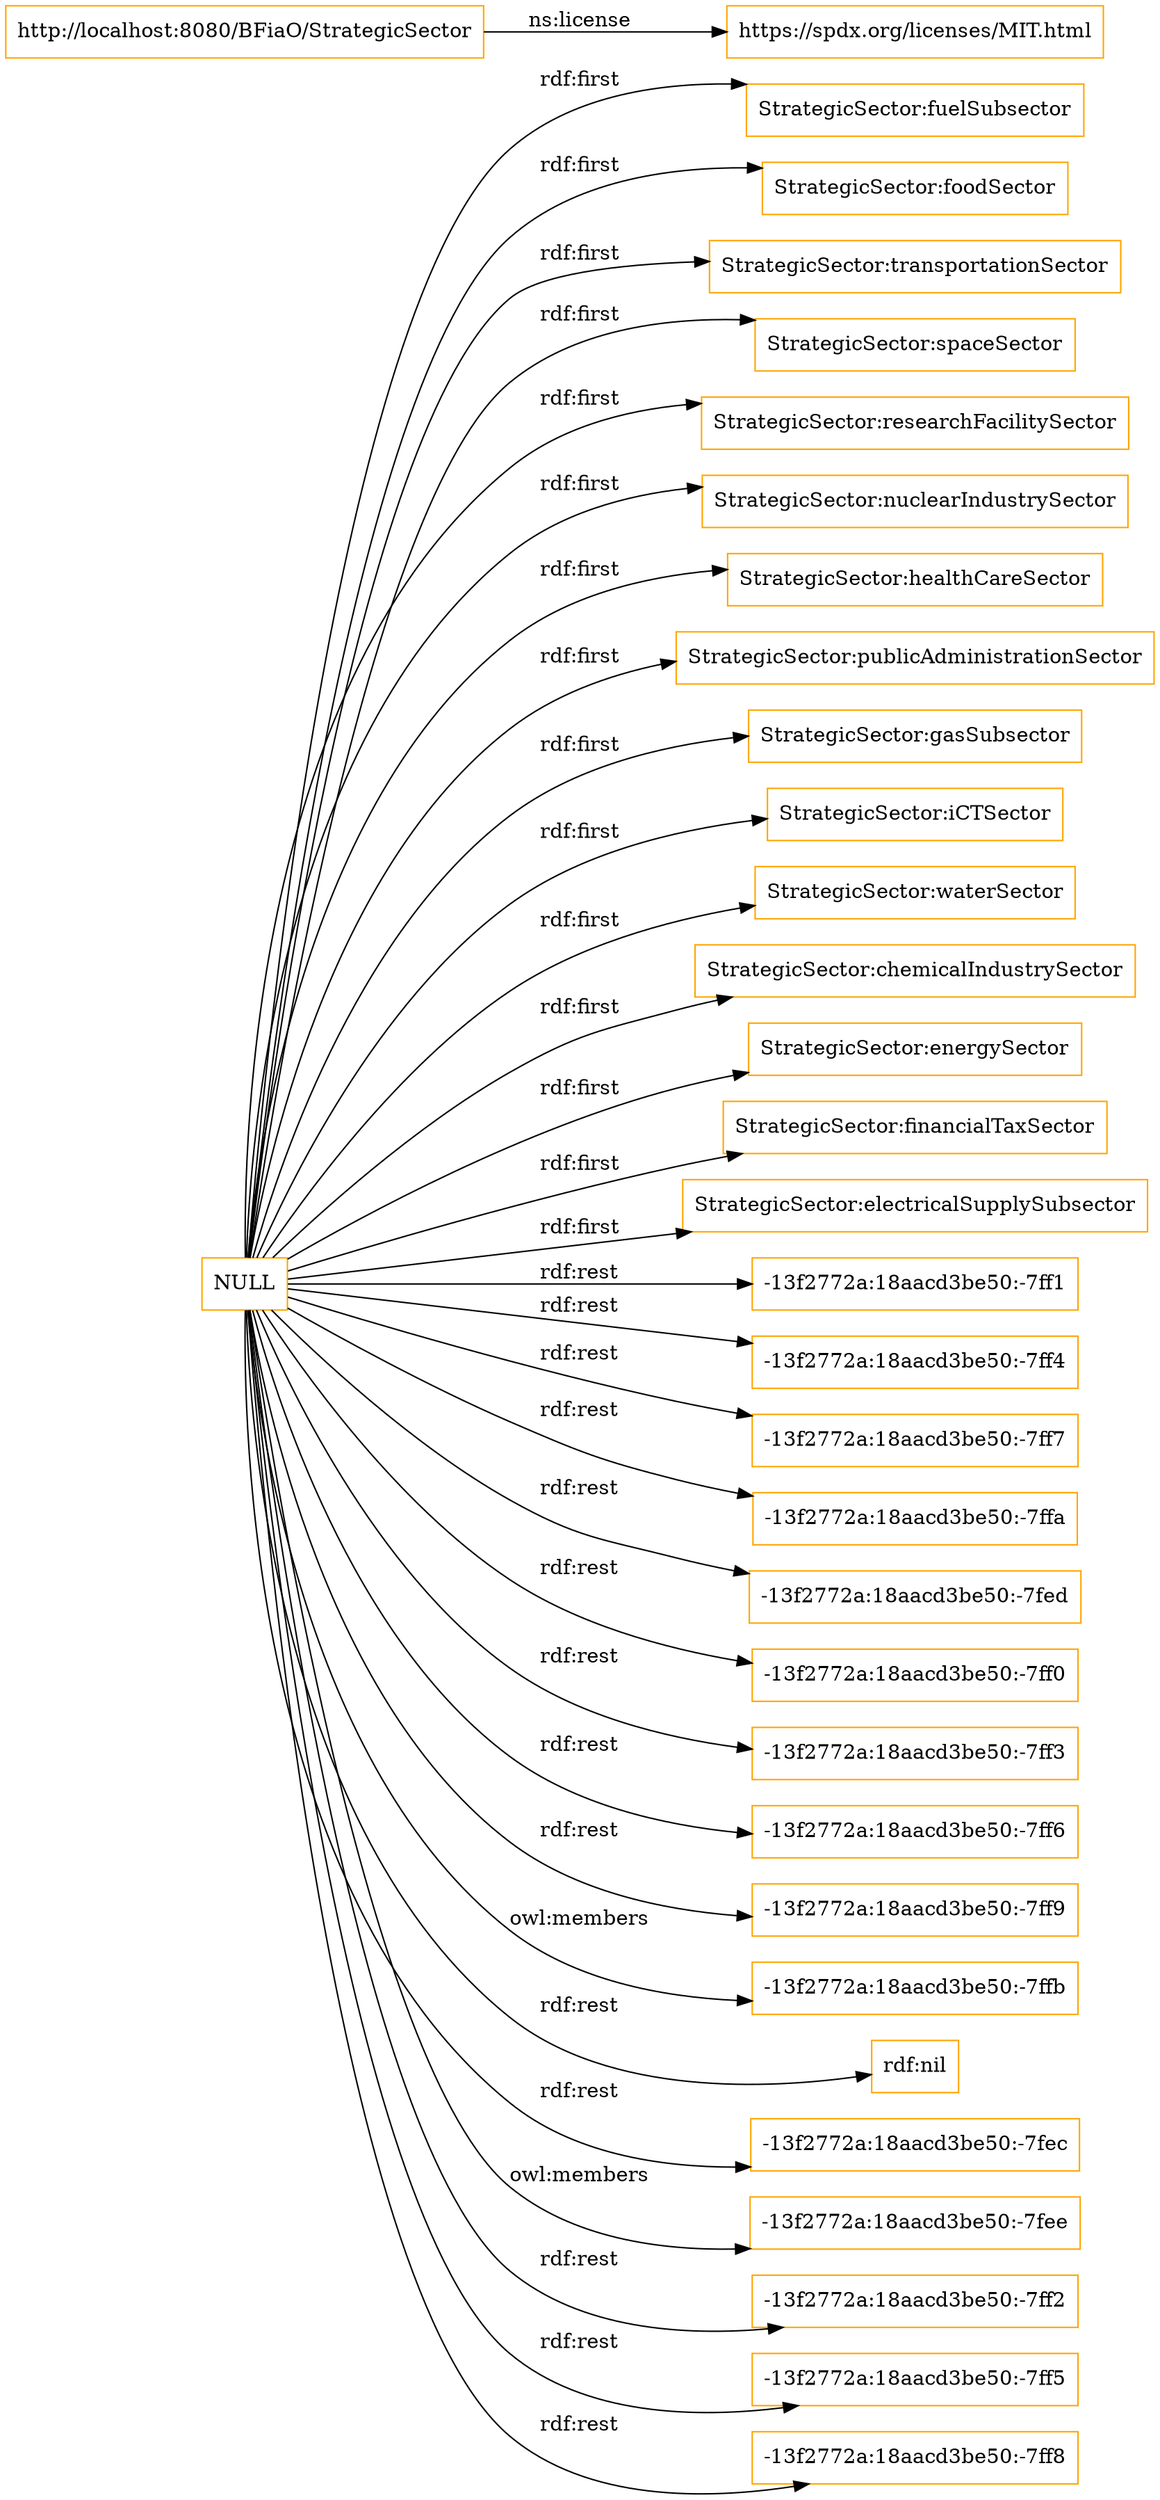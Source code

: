 digraph ar2dtool_diagram { 
rankdir=LR;
size="1501"
node [shape = rectangle, color="orange"]; "StrategicSector:fuelSubsector" "StrategicSector:foodSector" "StrategicSector:transportationSector" "StrategicSector:spaceSector" "StrategicSector:researchFacilitySector" "StrategicSector:nuclearIndustrySector" "StrategicSector:healthCareSector" "StrategicSector:publicAdministrationSector" "StrategicSector:gasSubsector" "StrategicSector:iCTSector" "StrategicSector:waterSector" "StrategicSector:chemicalIndustrySector" "StrategicSector:energySector" "StrategicSector:financialTaxSector" "StrategicSector:electricalSupplySubsector" ; /*classes style*/
	"http://localhost:8080/BFiaO/StrategicSector" -> "https://spdx.org/licenses/MIT.html" [ label = "ns:license" ];
	"NULL" -> "StrategicSector:gasSubsector" [ label = "rdf:first" ];
	"NULL" -> "StrategicSector:healthCareSector" [ label = "rdf:first" ];
	"NULL" -> "-13f2772a:18aacd3be50:-7ff1" [ label = "rdf:rest" ];
	"NULL" -> "-13f2772a:18aacd3be50:-7ff4" [ label = "rdf:rest" ];
	"NULL" -> "-13f2772a:18aacd3be50:-7ff7" [ label = "rdf:rest" ];
	"NULL" -> "StrategicSector:foodSector" [ label = "rdf:first" ];
	"NULL" -> "-13f2772a:18aacd3be50:-7ffa" [ label = "rdf:rest" ];
	"NULL" -> "StrategicSector:waterSector" [ label = "rdf:first" ];
	"NULL" -> "StrategicSector:nuclearIndustrySector" [ label = "rdf:first" ];
	"NULL" -> "StrategicSector:spaceSector" [ label = "rdf:first" ];
	"NULL" -> "-13f2772a:18aacd3be50:-7fed" [ label = "rdf:rest" ];
	"NULL" -> "-13f2772a:18aacd3be50:-7ff0" [ label = "rdf:rest" ];
	"NULL" -> "-13f2772a:18aacd3be50:-7ff3" [ label = "rdf:rest" ];
	"NULL" -> "-13f2772a:18aacd3be50:-7ff6" [ label = "rdf:rest" ];
	"NULL" -> "-13f2772a:18aacd3be50:-7ff9" [ label = "rdf:rest" ];
	"NULL" -> "-13f2772a:18aacd3be50:-7ffb" [ label = "owl:members" ];
	"NULL" -> "StrategicSector:chemicalIndustrySector" [ label = "rdf:first" ];
	"NULL" -> "rdf:nil" [ label = "rdf:rest" ];
	"NULL" -> "-13f2772a:18aacd3be50:-7fec" [ label = "rdf:rest" ];
	"NULL" -> "StrategicSector:fuelSubsector" [ label = "rdf:first" ];
	"NULL" -> "-13f2772a:18aacd3be50:-7fee" [ label = "owl:members" ];
	"NULL" -> "StrategicSector:energySector" [ label = "rdf:first" ];
	"NULL" -> "-13f2772a:18aacd3be50:-7ff2" [ label = "rdf:rest" ];
	"NULL" -> "-13f2772a:18aacd3be50:-7ff5" [ label = "rdf:rest" ];
	"NULL" -> "-13f2772a:18aacd3be50:-7ff8" [ label = "rdf:rest" ];
	"NULL" -> "StrategicSector:transportationSector" [ label = "rdf:first" ];
	"NULL" -> "StrategicSector:researchFacilitySector" [ label = "rdf:first" ];
	"NULL" -> "StrategicSector:financialTaxSector" [ label = "rdf:first" ];
	"NULL" -> "StrategicSector:iCTSector" [ label = "rdf:first" ];
	"NULL" -> "StrategicSector:publicAdministrationSector" [ label = "rdf:first" ];
	"NULL" -> "StrategicSector:electricalSupplySubsector" [ label = "rdf:first" ];

}
